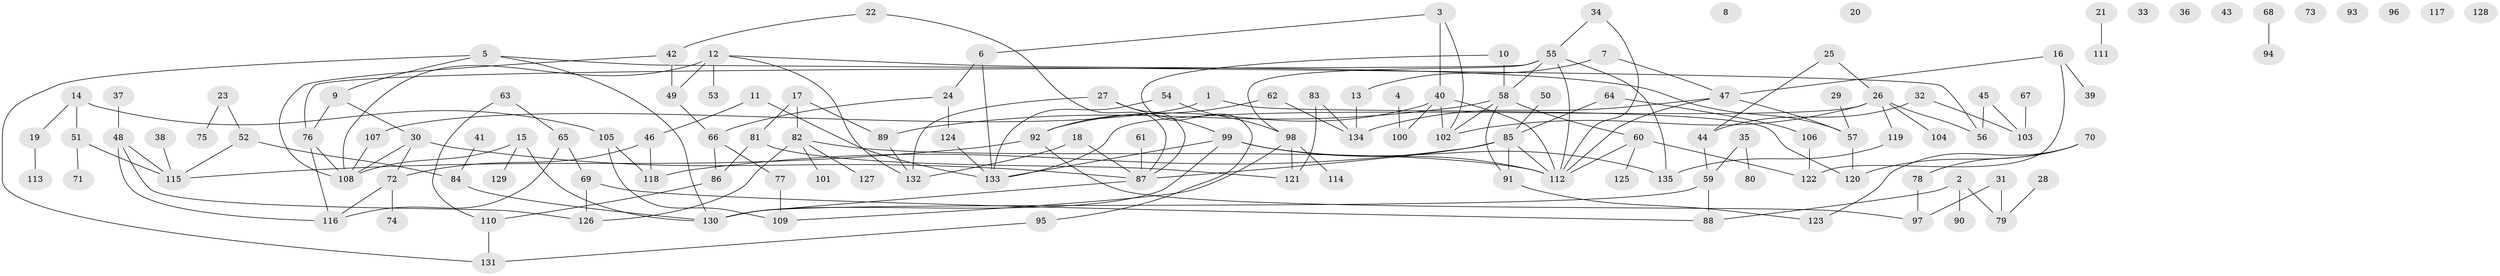 // Generated by graph-tools (version 1.1) at 2025/25/03/09/25 03:25:19]
// undirected, 135 vertices, 175 edges
graph export_dot {
graph [start="1"]
  node [color=gray90,style=filled];
  1;
  2;
  3;
  4;
  5;
  6;
  7;
  8;
  9;
  10;
  11;
  12;
  13;
  14;
  15;
  16;
  17;
  18;
  19;
  20;
  21;
  22;
  23;
  24;
  25;
  26;
  27;
  28;
  29;
  30;
  31;
  32;
  33;
  34;
  35;
  36;
  37;
  38;
  39;
  40;
  41;
  42;
  43;
  44;
  45;
  46;
  47;
  48;
  49;
  50;
  51;
  52;
  53;
  54;
  55;
  56;
  57;
  58;
  59;
  60;
  61;
  62;
  63;
  64;
  65;
  66;
  67;
  68;
  69;
  70;
  71;
  72;
  73;
  74;
  75;
  76;
  77;
  78;
  79;
  80;
  81;
  82;
  83;
  84;
  85;
  86;
  87;
  88;
  89;
  90;
  91;
  92;
  93;
  94;
  95;
  96;
  97;
  98;
  99;
  100;
  101;
  102;
  103;
  104;
  105;
  106;
  107;
  108;
  109;
  110;
  111;
  112;
  113;
  114;
  115;
  116;
  117;
  118;
  119;
  120;
  121;
  122;
  123;
  124;
  125;
  126;
  127;
  128;
  129;
  130;
  131;
  132;
  133;
  134;
  135;
  1 -- 107;
  1 -- 120;
  2 -- 79;
  2 -- 88;
  2 -- 90;
  3 -- 6;
  3 -- 40;
  3 -- 102;
  4 -- 100;
  5 -- 9;
  5 -- 56;
  5 -- 130;
  5 -- 131;
  6 -- 24;
  6 -- 133;
  7 -- 13;
  7 -- 47;
  9 -- 30;
  9 -- 76;
  10 -- 58;
  10 -- 95;
  11 -- 46;
  11 -- 133;
  12 -- 49;
  12 -- 53;
  12 -- 57;
  12 -- 108;
  12 -- 132;
  13 -- 134;
  14 -- 19;
  14 -- 51;
  14 -- 105;
  15 -- 108;
  15 -- 129;
  15 -- 130;
  16 -- 39;
  16 -- 47;
  16 -- 122;
  17 -- 81;
  17 -- 82;
  17 -- 89;
  18 -- 87;
  18 -- 132;
  19 -- 113;
  21 -- 111;
  22 -- 42;
  22 -- 87;
  23 -- 52;
  23 -- 75;
  24 -- 66;
  24 -- 124;
  25 -- 26;
  25 -- 44;
  26 -- 56;
  26 -- 102;
  26 -- 104;
  26 -- 119;
  26 -- 133;
  27 -- 87;
  27 -- 99;
  27 -- 132;
  28 -- 79;
  29 -- 57;
  30 -- 72;
  30 -- 87;
  30 -- 108;
  31 -- 79;
  31 -- 97;
  32 -- 44;
  32 -- 103;
  34 -- 55;
  34 -- 112;
  35 -- 59;
  35 -- 80;
  37 -- 48;
  38 -- 115;
  40 -- 92;
  40 -- 100;
  40 -- 102;
  40 -- 112;
  41 -- 84;
  42 -- 49;
  42 -- 108;
  44 -- 59;
  45 -- 56;
  45 -- 103;
  46 -- 72;
  46 -- 118;
  47 -- 57;
  47 -- 112;
  47 -- 134;
  48 -- 115;
  48 -- 116;
  48 -- 126;
  49 -- 66;
  50 -- 85;
  51 -- 71;
  51 -- 115;
  52 -- 84;
  52 -- 115;
  54 -- 98;
  54 -- 133;
  55 -- 58;
  55 -- 76;
  55 -- 98;
  55 -- 112;
  55 -- 135;
  57 -- 120;
  58 -- 60;
  58 -- 89;
  58 -- 91;
  58 -- 102;
  59 -- 88;
  59 -- 130;
  60 -- 112;
  60 -- 122;
  60 -- 125;
  61 -- 87;
  62 -- 92;
  62 -- 134;
  63 -- 65;
  63 -- 110;
  64 -- 85;
  64 -- 106;
  65 -- 69;
  65 -- 116;
  66 -- 77;
  66 -- 86;
  67 -- 103;
  68 -- 94;
  69 -- 88;
  69 -- 126;
  70 -- 78;
  70 -- 120;
  70 -- 123;
  72 -- 74;
  72 -- 116;
  76 -- 108;
  76 -- 116;
  77 -- 109;
  78 -- 97;
  81 -- 86;
  81 -- 121;
  82 -- 101;
  82 -- 112;
  82 -- 126;
  82 -- 127;
  83 -- 121;
  83 -- 134;
  84 -- 130;
  85 -- 87;
  85 -- 91;
  85 -- 112;
  85 -- 118;
  86 -- 110;
  87 -- 130;
  89 -- 132;
  91 -- 123;
  92 -- 97;
  92 -- 115;
  95 -- 131;
  98 -- 109;
  98 -- 114;
  98 -- 121;
  99 -- 112;
  99 -- 130;
  99 -- 133;
  99 -- 135;
  105 -- 109;
  105 -- 118;
  106 -- 122;
  107 -- 108;
  110 -- 131;
  119 -- 135;
  124 -- 133;
}
